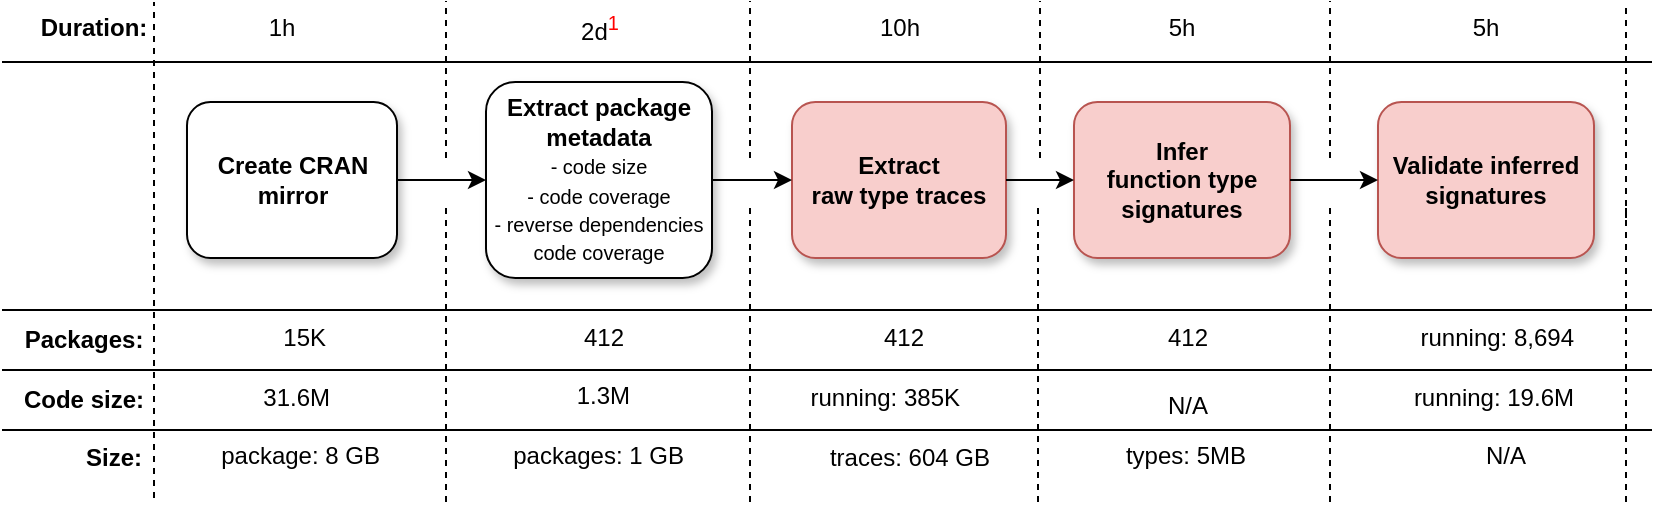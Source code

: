 <mxfile version="13.7.1" type="github">
  <diagram id="ewtAcaS1UGqNewW32zOQ" name="Page-1">
    <mxGraphModel dx="967" dy="825" grid="1" gridSize="10" guides="1" tooltips="1" connect="1" arrows="1" fold="1" page="1" pageScale="1" pageWidth="1169" pageHeight="827" math="0" shadow="0">
      <root>
        <mxCell id="0" />
        <mxCell id="1" parent="0" />
        <mxCell id="ItIbXl95KCS8FiIQYgaW-3" style="edgeStyle=orthogonalEdgeStyle;rounded=0;orthogonalLoop=1;jettySize=auto;html=1;exitX=1;exitY=0.5;exitDx=0;exitDy=0;entryX=0;entryY=0.5;entryDx=0;entryDy=0;" parent="1" source="ItIbXl95KCS8FiIQYgaW-1" target="ItIbXl95KCS8FiIQYgaW-2" edge="1">
          <mxGeometry relative="1" as="geometry" />
        </mxCell>
        <mxCell id="ItIbXl95KCS8FiIQYgaW-1" value="Create CRAN mirror" style="whiteSpace=wrap;html=1;rounded=1;shadow=1;fontStyle=1" parent="1" vertex="1">
          <mxGeometry x="137.5" y="92" width="105" height="78" as="geometry" />
        </mxCell>
        <mxCell id="ItIbXl95KCS8FiIQYgaW-2" value="Extract package&lt;br&gt;metadata &lt;br&gt;&lt;span style=&quot;font-weight: normal ; font-size: 10px&quot;&gt;- code size&lt;br&gt;- code coverage&lt;br&gt;- reverse dependencies code coverage&lt;/span&gt;" style="whiteSpace=wrap;html=1;rounded=1;shadow=1;fontStyle=1" parent="1" vertex="1">
          <mxGeometry x="287" y="82" width="113" height="98" as="geometry" />
        </mxCell>
        <mxCell id="ItIbXl95KCS8FiIQYgaW-4" value="&lt;div&gt;Extract &lt;br&gt;raw type traces&lt;br&gt;&lt;/div&gt;" style="whiteSpace=wrap;html=1;rounded=1;shadow=1;fontStyle=1;fillColor=#f8cecc;strokeColor=#b85450;" parent="1" vertex="1">
          <mxGeometry x="440" y="92" width="107" height="78" as="geometry" />
        </mxCell>
        <mxCell id="ItIbXl95KCS8FiIQYgaW-5" value="Infer &lt;br&gt;function type signatures" style="whiteSpace=wrap;html=1;rounded=1;shadow=1;fontStyle=1;fillColor=#f8cecc;strokeColor=#b85450;" parent="1" vertex="1">
          <mxGeometry x="581" y="92" width="108" height="78" as="geometry" />
        </mxCell>
        <mxCell id="ItIbXl95KCS8FiIQYgaW-6" value="Validate inferred signatures" style="whiteSpace=wrap;html=1;rounded=1;shadow=1;fontStyle=1;fillColor=#f8cecc;strokeColor=#b85450;" parent="1" vertex="1">
          <mxGeometry x="733" y="92" width="108" height="78" as="geometry" />
        </mxCell>
        <mxCell id="ItIbXl95KCS8FiIQYgaW-9" style="edgeStyle=orthogonalEdgeStyle;rounded=0;orthogonalLoop=1;jettySize=auto;html=1;entryX=0;entryY=0.5;entryDx=0;entryDy=0;exitX=1;exitY=0.5;exitDx=0;exitDy=0;" parent="1" source="ItIbXl95KCS8FiIQYgaW-2" target="ItIbXl95KCS8FiIQYgaW-4" edge="1">
          <mxGeometry relative="1" as="geometry">
            <mxPoint x="367" y="122" as="sourcePoint" />
            <mxPoint x="297" y="132" as="targetPoint" />
          </mxGeometry>
        </mxCell>
        <mxCell id="ItIbXl95KCS8FiIQYgaW-10" style="edgeStyle=orthogonalEdgeStyle;rounded=0;orthogonalLoop=1;jettySize=auto;html=1;exitX=1;exitY=0.5;exitDx=0;exitDy=0;entryX=0;entryY=0.5;entryDx=0;entryDy=0;" parent="1" source="ItIbXl95KCS8FiIQYgaW-4" target="ItIbXl95KCS8FiIQYgaW-5" edge="1">
          <mxGeometry relative="1" as="geometry">
            <mxPoint x="267" y="142" as="sourcePoint" />
            <mxPoint x="307" y="142" as="targetPoint" />
          </mxGeometry>
        </mxCell>
        <mxCell id="ItIbXl95KCS8FiIQYgaW-11" style="edgeStyle=orthogonalEdgeStyle;rounded=0;orthogonalLoop=1;jettySize=auto;html=1;exitX=1;exitY=0.5;exitDx=0;exitDy=0;entryX=0;entryY=0.5;entryDx=0;entryDy=0;" parent="1" source="ItIbXl95KCS8FiIQYgaW-5" target="ItIbXl95KCS8FiIQYgaW-6" edge="1">
          <mxGeometry relative="1" as="geometry">
            <mxPoint x="277" y="152" as="sourcePoint" />
            <mxPoint x="317" y="152" as="targetPoint" />
          </mxGeometry>
        </mxCell>
        <mxCell id="ItIbXl95KCS8FiIQYgaW-15" value="Packages:" style="text;html=1;strokeColor=none;fillColor=none;align=center;verticalAlign=middle;whiteSpace=wrap;rounded=0;fontStyle=1" parent="1" vertex="1">
          <mxGeometry x="61.0" y="201" width="50" height="20" as="geometry" />
        </mxCell>
        <mxCell id="ItIbXl95KCS8FiIQYgaW-17" value="Code size:" style="text;html=1;strokeColor=none;fillColor=none;align=center;verticalAlign=middle;whiteSpace=wrap;rounded=0;fontStyle=1" parent="1" vertex="1">
          <mxGeometry x="51" y="231" width="70" height="20" as="geometry" />
        </mxCell>
        <mxCell id="ItIbXl95KCS8FiIQYgaW-19" value="" style="endArrow=none;html=1;" parent="1" edge="1">
          <mxGeometry width="50" height="50" relative="1" as="geometry">
            <mxPoint x="45" y="226" as="sourcePoint" />
            <mxPoint x="870" y="226" as="targetPoint" />
          </mxGeometry>
        </mxCell>
        <mxCell id="ItIbXl95KCS8FiIQYgaW-20" value="" style="endArrow=none;html=1;" parent="1" edge="1">
          <mxGeometry width="50" height="50" relative="1" as="geometry">
            <mxPoint x="45" y="256" as="sourcePoint" />
            <mxPoint x="870" y="256" as="targetPoint" />
          </mxGeometry>
        </mxCell>
        <mxCell id="ItIbXl95KCS8FiIQYgaW-22" value="" style="endArrow=none;dashed=1;html=1;fontStyle=1" parent="1" edge="1">
          <mxGeometry width="50" height="50" relative="1" as="geometry">
            <mxPoint x="121" y="290" as="sourcePoint" />
            <mxPoint x="121" y="42" as="targetPoint" />
          </mxGeometry>
        </mxCell>
        <mxCell id="ItIbXl95KCS8FiIQYgaW-23" value="" style="endArrow=none;dashed=1;html=1;" parent="1" edge="1">
          <mxGeometry width="50" height="50" relative="1" as="geometry">
            <mxPoint x="267" y="292" as="sourcePoint" />
            <mxPoint x="267" y="142" as="targetPoint" />
          </mxGeometry>
        </mxCell>
        <mxCell id="ItIbXl95KCS8FiIQYgaW-24" value="" style="endArrow=none;dashed=1;html=1;" parent="1" edge="1">
          <mxGeometry width="50" height="50" relative="1" as="geometry">
            <mxPoint x="419" y="292" as="sourcePoint" />
            <mxPoint x="419.0" y="142" as="targetPoint" />
          </mxGeometry>
        </mxCell>
        <mxCell id="ItIbXl95KCS8FiIQYgaW-25" value="" style="endArrow=none;dashed=1;html=1;" parent="1" edge="1">
          <mxGeometry width="50" height="50" relative="1" as="geometry">
            <mxPoint x="563" y="292" as="sourcePoint" />
            <mxPoint x="563.0" y="142" as="targetPoint" />
          </mxGeometry>
        </mxCell>
        <mxCell id="ItIbXl95KCS8FiIQYgaW-26" value="" style="endArrow=none;dashed=1;html=1;" parent="1" edge="1">
          <mxGeometry width="50" height="50" relative="1" as="geometry">
            <mxPoint x="709" y="292" as="sourcePoint" />
            <mxPoint x="709.0" y="142" as="targetPoint" />
          </mxGeometry>
        </mxCell>
        <mxCell id="ItIbXl95KCS8FiIQYgaW-27" value="" style="endArrow=none;dashed=1;html=1;" parent="1" edge="1">
          <mxGeometry width="50" height="50" relative="1" as="geometry">
            <mxPoint x="857" y="292" as="sourcePoint" />
            <mxPoint x="857.0" y="142" as="targetPoint" />
          </mxGeometry>
        </mxCell>
        <mxCell id="ItIbXl95KCS8FiIQYgaW-29" value="1h" style="text;html=1;strokeColor=none;fillColor=none;align=center;verticalAlign=middle;whiteSpace=wrap;rounded=0;" parent="1" vertex="1">
          <mxGeometry x="165" y="45" width="40" height="20" as="geometry" />
        </mxCell>
        <mxCell id="ItIbXl95KCS8FiIQYgaW-30" value="Duration:" style="text;html=1;strokeColor=none;fillColor=none;align=center;verticalAlign=middle;whiteSpace=wrap;rounded=0;fontStyle=1" parent="1" vertex="1">
          <mxGeometry x="66.0" y="45" width="50" height="20" as="geometry" />
        </mxCell>
        <mxCell id="ItIbXl95KCS8FiIQYgaW-32" value="2d&lt;font color=&quot;#FF0000&quot;&gt;&lt;sup&gt;1&lt;/sup&gt;&lt;/font&gt;" style="text;html=1;strokeColor=none;fillColor=none;align=center;verticalAlign=middle;whiteSpace=wrap;rounded=0;" parent="1" vertex="1">
          <mxGeometry x="323.5" y="45" width="40" height="20" as="geometry" />
        </mxCell>
        <mxCell id="ItIbXl95KCS8FiIQYgaW-33" value="10h" style="text;html=1;strokeColor=none;fillColor=none;align=center;verticalAlign=middle;whiteSpace=wrap;rounded=0;" parent="1" vertex="1">
          <mxGeometry x="473.5" y="45" width="40" height="20" as="geometry" />
        </mxCell>
        <mxCell id="ItIbXl95KCS8FiIQYgaW-34" value="5h" style="text;html=1;strokeColor=none;fillColor=none;align=center;verticalAlign=middle;whiteSpace=wrap;rounded=0;" parent="1" vertex="1">
          <mxGeometry x="615" y="45" width="40" height="20" as="geometry" />
        </mxCell>
        <mxCell id="ItIbXl95KCS8FiIQYgaW-35" value="5h" style="text;html=1;strokeColor=none;fillColor=none;align=center;verticalAlign=middle;whiteSpace=wrap;rounded=0;" parent="1" vertex="1">
          <mxGeometry x="762" y="45" width="50" height="20" as="geometry" />
        </mxCell>
        <mxCell id="ItIbXl95KCS8FiIQYgaW-38" value="15K" style="text;html=1;align=right;" parent="1" vertex="1">
          <mxGeometry x="172.5" y="196" width="35" height="30" as="geometry" />
        </mxCell>
        <mxCell id="ItIbXl95KCS8FiIQYgaW-39" value="31.6M" style="text;html=1;align=right;" parent="1" vertex="1">
          <mxGeometry x="165" y="226" width="45" height="30" as="geometry" />
        </mxCell>
        <mxCell id="ItIbXl95KCS8FiIQYgaW-42" value="412" style="text;html=1;align=right;" parent="1" vertex="1">
          <mxGeometry x="330" y="196" width="27" height="30" as="geometry" />
        </mxCell>
        <mxCell id="ItIbXl95KCS8FiIQYgaW-43" value="1.3M" style="text;html=1;align=right;" parent="1" vertex="1">
          <mxGeometry x="327.5" y="225" width="32" height="30" as="geometry" />
        </mxCell>
        <mxCell id="ItIbXl95KCS8FiIQYgaW-45" value="412" style="text;html=1;align=right;" parent="1" vertex="1">
          <mxGeometry x="480" y="196" width="27" height="30" as="geometry" />
        </mxCell>
        <mxCell id="ItIbXl95KCS8FiIQYgaW-46" value="running: 385K" style="text;html=1;align=right;" parent="1" vertex="1">
          <mxGeometry x="461.88" y="226" width="63.25" height="30" as="geometry" />
        </mxCell>
        <mxCell id="ItIbXl95KCS8FiIQYgaW-48" value="412" style="text;html=1;align=right;" parent="1" vertex="1">
          <mxGeometry x="621.5" y="196" width="27" height="30" as="geometry" />
        </mxCell>
        <mxCell id="ItIbXl95KCS8FiIQYgaW-51" value="running: 8,694" style="text;html=1;align=right;" parent="1" vertex="1">
          <mxGeometry x="722" y="196" width="110" height="30" as="geometry" />
        </mxCell>
        <mxCell id="ItIbXl95KCS8FiIQYgaW-52" value="running: 19.6M" style="text;html=1;align=right;" parent="1" vertex="1">
          <mxGeometry x="742" y="226" width="90" height="30" as="geometry" />
        </mxCell>
        <mxCell id="ItIbXl95KCS8FiIQYgaW-64" value="" style="endArrow=none;html=1;" parent="1" edge="1">
          <mxGeometry width="50" height="50" relative="1" as="geometry">
            <mxPoint x="45" y="72" as="sourcePoint" />
            <mxPoint x="870" y="72" as="targetPoint" />
          </mxGeometry>
        </mxCell>
        <mxCell id="ItIbXl95KCS8FiIQYgaW-65" value="" style="endArrow=none;dashed=1;html=1;" parent="1" edge="1">
          <mxGeometry width="50" height="50" relative="1" as="geometry">
            <mxPoint x="267" y="120" as="sourcePoint" />
            <mxPoint x="267" y="41.5" as="targetPoint" />
          </mxGeometry>
        </mxCell>
        <mxCell id="ItIbXl95KCS8FiIQYgaW-66" value="" style="endArrow=none;dashed=1;html=1;" parent="1" edge="1">
          <mxGeometry width="50" height="50" relative="1" as="geometry">
            <mxPoint x="419" y="120" as="sourcePoint" />
            <mxPoint x="419" y="41.5" as="targetPoint" />
          </mxGeometry>
        </mxCell>
        <mxCell id="ItIbXl95KCS8FiIQYgaW-67" value="" style="endArrow=none;dashed=1;html=1;" parent="1" edge="1">
          <mxGeometry width="50" height="50" relative="1" as="geometry">
            <mxPoint x="564" y="120" as="sourcePoint" />
            <mxPoint x="564" y="41.5" as="targetPoint" />
          </mxGeometry>
        </mxCell>
        <mxCell id="ItIbXl95KCS8FiIQYgaW-68" value="" style="endArrow=none;dashed=1;html=1;" parent="1" edge="1">
          <mxGeometry width="50" height="50" relative="1" as="geometry">
            <mxPoint x="709" y="120" as="sourcePoint" />
            <mxPoint x="709" y="41.5" as="targetPoint" />
          </mxGeometry>
        </mxCell>
        <mxCell id="ItIbXl95KCS8FiIQYgaW-69" value="" style="endArrow=none;dashed=1;html=1;" parent="1" edge="1">
          <mxGeometry width="50" height="50" relative="1" as="geometry">
            <mxPoint x="857" y="150" as="sourcePoint" />
            <mxPoint x="857" y="42" as="targetPoint" />
          </mxGeometry>
        </mxCell>
        <mxCell id="ItIbXl95KCS8FiIQYgaW-71" value="Size:" style="text;html=1;strokeColor=none;fillColor=none;align=center;verticalAlign=middle;whiteSpace=wrap;rounded=0;fontStyle=1" parent="1" vertex="1">
          <mxGeometry x="79" y="260" width="44" height="20" as="geometry" />
        </mxCell>
        <mxCell id="ItIbXl95KCS8FiIQYgaW-73" value="package: 8 GB" style="text;html=1;align=right;" parent="1" vertex="1">
          <mxGeometry x="145" y="255" width="90" height="30" as="geometry" />
        </mxCell>
        <mxCell id="ItIbXl95KCS8FiIQYgaW-74" value="packages: 1 GB" style="text;html=1;align=right;" parent="1" vertex="1">
          <mxGeometry x="340" y="255" width="47" height="30" as="geometry" />
        </mxCell>
        <mxCell id="ItIbXl95KCS8FiIQYgaW-75" value="traces: 604 GB" style="text;html=1;align=right;" parent="1" vertex="1">
          <mxGeometry x="448.51" y="256" width="91.49" height="34" as="geometry" />
        </mxCell>
        <mxCell id="ItIbXl95KCS8FiIQYgaW-76" value="types: 5MB" style="text;html=1;align=right;" parent="1" vertex="1">
          <mxGeometry x="602.5" y="255" width="65" height="30" as="geometry" />
        </mxCell>
        <mxCell id="ItIbXl95KCS8FiIQYgaW-77" value="N/A" style="text;html=1;align=right;" parent="1" vertex="1">
          <mxGeometry x="766" y="255" width="42" height="30" as="geometry" />
        </mxCell>
        <mxCell id="ItIbXl95KCS8FiIQYgaW-80" value="" style="endArrow=none;html=1;" parent="1" edge="1">
          <mxGeometry width="50" height="50" relative="1" as="geometry">
            <mxPoint x="45" y="196" as="sourcePoint" />
            <mxPoint x="870" y="196" as="targetPoint" />
          </mxGeometry>
        </mxCell>
        <mxCell id="pbcGCZFKc_p6i6jU_8-z-2" value="N/A" style="text;html=1;align=right;" parent="1" vertex="1">
          <mxGeometry x="606.5" y="230" width="42" height="30" as="geometry" />
        </mxCell>
      </root>
    </mxGraphModel>
  </diagram>
</mxfile>
